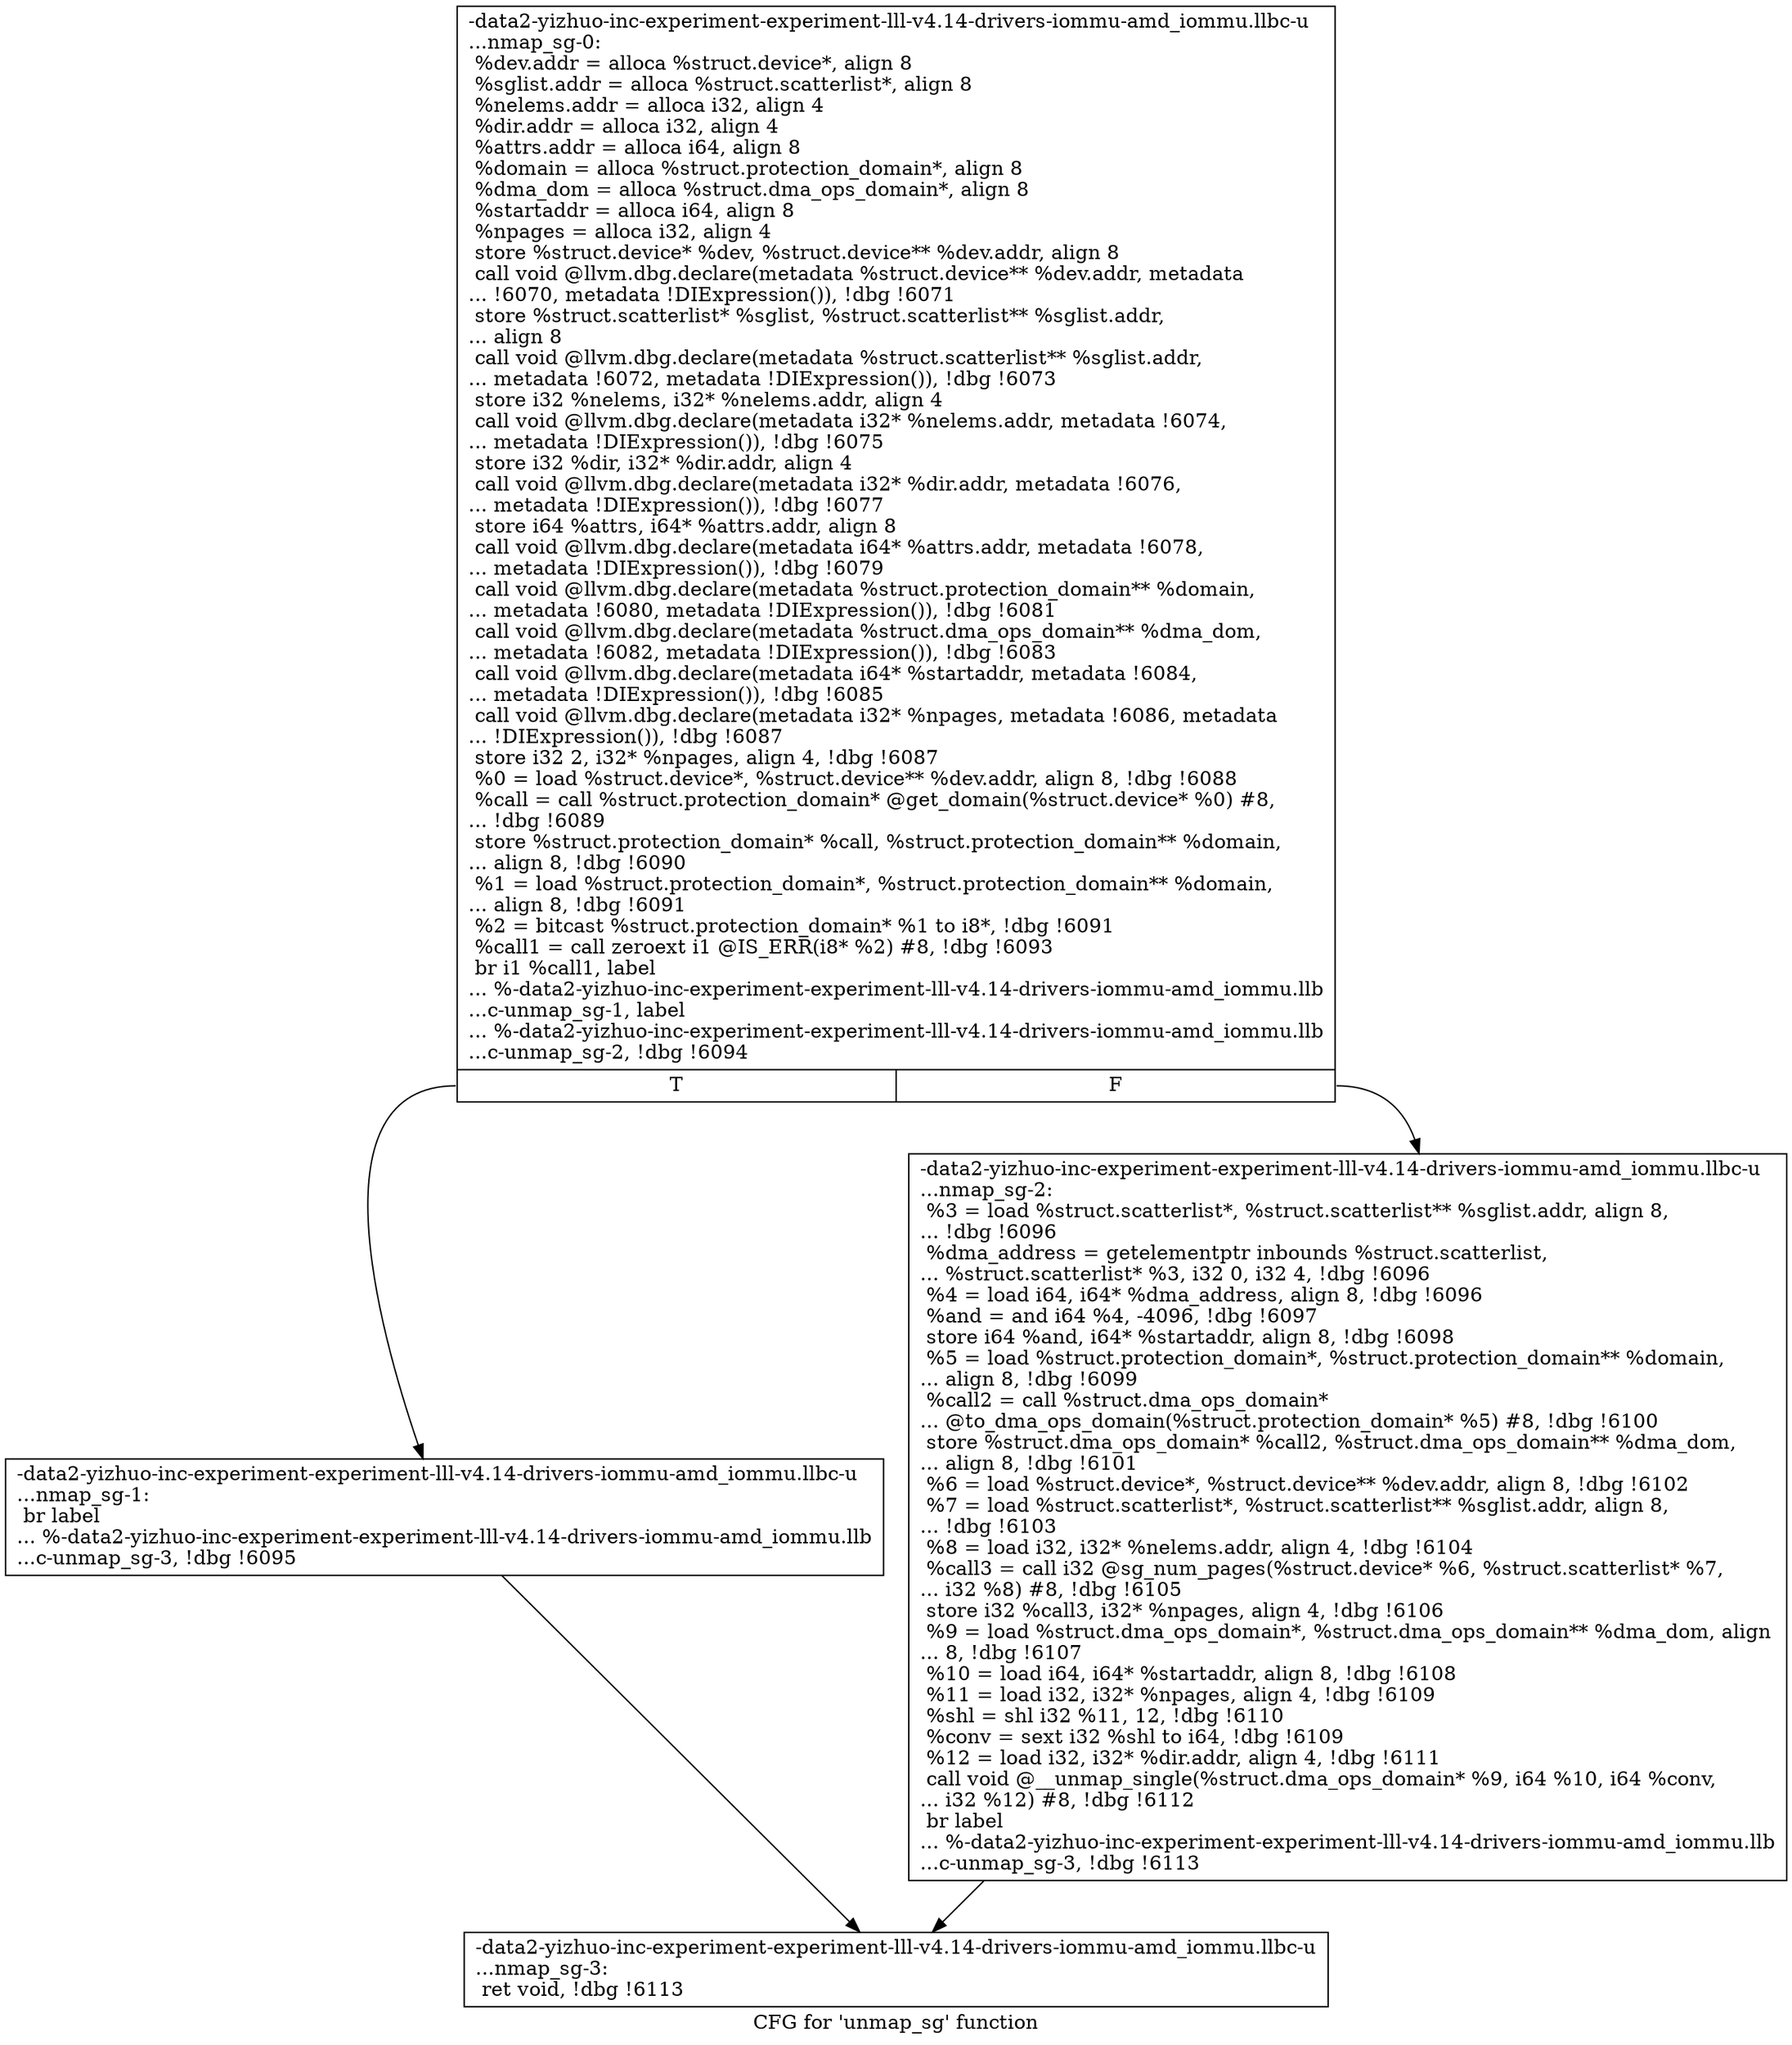 digraph "CFG for 'unmap_sg' function" {
	label="CFG for 'unmap_sg' function";

	Node0x561b9492fc40 [shape=record,label="{-data2-yizhuo-inc-experiment-experiment-lll-v4.14-drivers-iommu-amd_iommu.llbc-u\l...nmap_sg-0:\l  %dev.addr = alloca %struct.device*, align 8\l  %sglist.addr = alloca %struct.scatterlist*, align 8\l  %nelems.addr = alloca i32, align 4\l  %dir.addr = alloca i32, align 4\l  %attrs.addr = alloca i64, align 8\l  %domain = alloca %struct.protection_domain*, align 8\l  %dma_dom = alloca %struct.dma_ops_domain*, align 8\l  %startaddr = alloca i64, align 8\l  %npages = alloca i32, align 4\l  store %struct.device* %dev, %struct.device** %dev.addr, align 8\l  call void @llvm.dbg.declare(metadata %struct.device** %dev.addr, metadata\l... !6070, metadata !DIExpression()), !dbg !6071\l  store %struct.scatterlist* %sglist, %struct.scatterlist** %sglist.addr,\l... align 8\l  call void @llvm.dbg.declare(metadata %struct.scatterlist** %sglist.addr,\l... metadata !6072, metadata !DIExpression()), !dbg !6073\l  store i32 %nelems, i32* %nelems.addr, align 4\l  call void @llvm.dbg.declare(metadata i32* %nelems.addr, metadata !6074,\l... metadata !DIExpression()), !dbg !6075\l  store i32 %dir, i32* %dir.addr, align 4\l  call void @llvm.dbg.declare(metadata i32* %dir.addr, metadata !6076,\l... metadata !DIExpression()), !dbg !6077\l  store i64 %attrs, i64* %attrs.addr, align 8\l  call void @llvm.dbg.declare(metadata i64* %attrs.addr, metadata !6078,\l... metadata !DIExpression()), !dbg !6079\l  call void @llvm.dbg.declare(metadata %struct.protection_domain** %domain,\l... metadata !6080, metadata !DIExpression()), !dbg !6081\l  call void @llvm.dbg.declare(metadata %struct.dma_ops_domain** %dma_dom,\l... metadata !6082, metadata !DIExpression()), !dbg !6083\l  call void @llvm.dbg.declare(metadata i64* %startaddr, metadata !6084,\l... metadata !DIExpression()), !dbg !6085\l  call void @llvm.dbg.declare(metadata i32* %npages, metadata !6086, metadata\l... !DIExpression()), !dbg !6087\l  store i32 2, i32* %npages, align 4, !dbg !6087\l  %0 = load %struct.device*, %struct.device** %dev.addr, align 8, !dbg !6088\l  %call = call %struct.protection_domain* @get_domain(%struct.device* %0) #8,\l... !dbg !6089\l  store %struct.protection_domain* %call, %struct.protection_domain** %domain,\l... align 8, !dbg !6090\l  %1 = load %struct.protection_domain*, %struct.protection_domain** %domain,\l... align 8, !dbg !6091\l  %2 = bitcast %struct.protection_domain* %1 to i8*, !dbg !6091\l  %call1 = call zeroext i1 @IS_ERR(i8* %2) #8, !dbg !6093\l  br i1 %call1, label\l... %-data2-yizhuo-inc-experiment-experiment-lll-v4.14-drivers-iommu-amd_iommu.llb\l...c-unmap_sg-1, label\l... %-data2-yizhuo-inc-experiment-experiment-lll-v4.14-drivers-iommu-amd_iommu.llb\l...c-unmap_sg-2, !dbg !6094\l|{<s0>T|<s1>F}}"];
	Node0x561b9492fc40:s0 -> Node0x561b94944f40;
	Node0x561b9492fc40:s1 -> Node0x561b94944f90;
	Node0x561b94944f40 [shape=record,label="{-data2-yizhuo-inc-experiment-experiment-lll-v4.14-drivers-iommu-amd_iommu.llbc-u\l...nmap_sg-1: \l  br label\l... %-data2-yizhuo-inc-experiment-experiment-lll-v4.14-drivers-iommu-amd_iommu.llb\l...c-unmap_sg-3, !dbg !6095\l}"];
	Node0x561b94944f40 -> Node0x561b94944fe0;
	Node0x561b94944f90 [shape=record,label="{-data2-yizhuo-inc-experiment-experiment-lll-v4.14-drivers-iommu-amd_iommu.llbc-u\l...nmap_sg-2: \l  %3 = load %struct.scatterlist*, %struct.scatterlist** %sglist.addr, align 8,\l... !dbg !6096\l  %dma_address = getelementptr inbounds %struct.scatterlist,\l... %struct.scatterlist* %3, i32 0, i32 4, !dbg !6096\l  %4 = load i64, i64* %dma_address, align 8, !dbg !6096\l  %and = and i64 %4, -4096, !dbg !6097\l  store i64 %and, i64* %startaddr, align 8, !dbg !6098\l  %5 = load %struct.protection_domain*, %struct.protection_domain** %domain,\l... align 8, !dbg !6099\l  %call2 = call %struct.dma_ops_domain*\l... @to_dma_ops_domain(%struct.protection_domain* %5) #8, !dbg !6100\l  store %struct.dma_ops_domain* %call2, %struct.dma_ops_domain** %dma_dom,\l... align 8, !dbg !6101\l  %6 = load %struct.device*, %struct.device** %dev.addr, align 8, !dbg !6102\l  %7 = load %struct.scatterlist*, %struct.scatterlist** %sglist.addr, align 8,\l... !dbg !6103\l  %8 = load i32, i32* %nelems.addr, align 4, !dbg !6104\l  %call3 = call i32 @sg_num_pages(%struct.device* %6, %struct.scatterlist* %7,\l... i32 %8) #8, !dbg !6105\l  store i32 %call3, i32* %npages, align 4, !dbg !6106\l  %9 = load %struct.dma_ops_domain*, %struct.dma_ops_domain** %dma_dom, align\l... 8, !dbg !6107\l  %10 = load i64, i64* %startaddr, align 8, !dbg !6108\l  %11 = load i32, i32* %npages, align 4, !dbg !6109\l  %shl = shl i32 %11, 12, !dbg !6110\l  %conv = sext i32 %shl to i64, !dbg !6109\l  %12 = load i32, i32* %dir.addr, align 4, !dbg !6111\l  call void @__unmap_single(%struct.dma_ops_domain* %9, i64 %10, i64 %conv,\l... i32 %12) #8, !dbg !6112\l  br label\l... %-data2-yizhuo-inc-experiment-experiment-lll-v4.14-drivers-iommu-amd_iommu.llb\l...c-unmap_sg-3, !dbg !6113\l}"];
	Node0x561b94944f90 -> Node0x561b94944fe0;
	Node0x561b94944fe0 [shape=record,label="{-data2-yizhuo-inc-experiment-experiment-lll-v4.14-drivers-iommu-amd_iommu.llbc-u\l...nmap_sg-3: \l  ret void, !dbg !6113\l}"];
}
